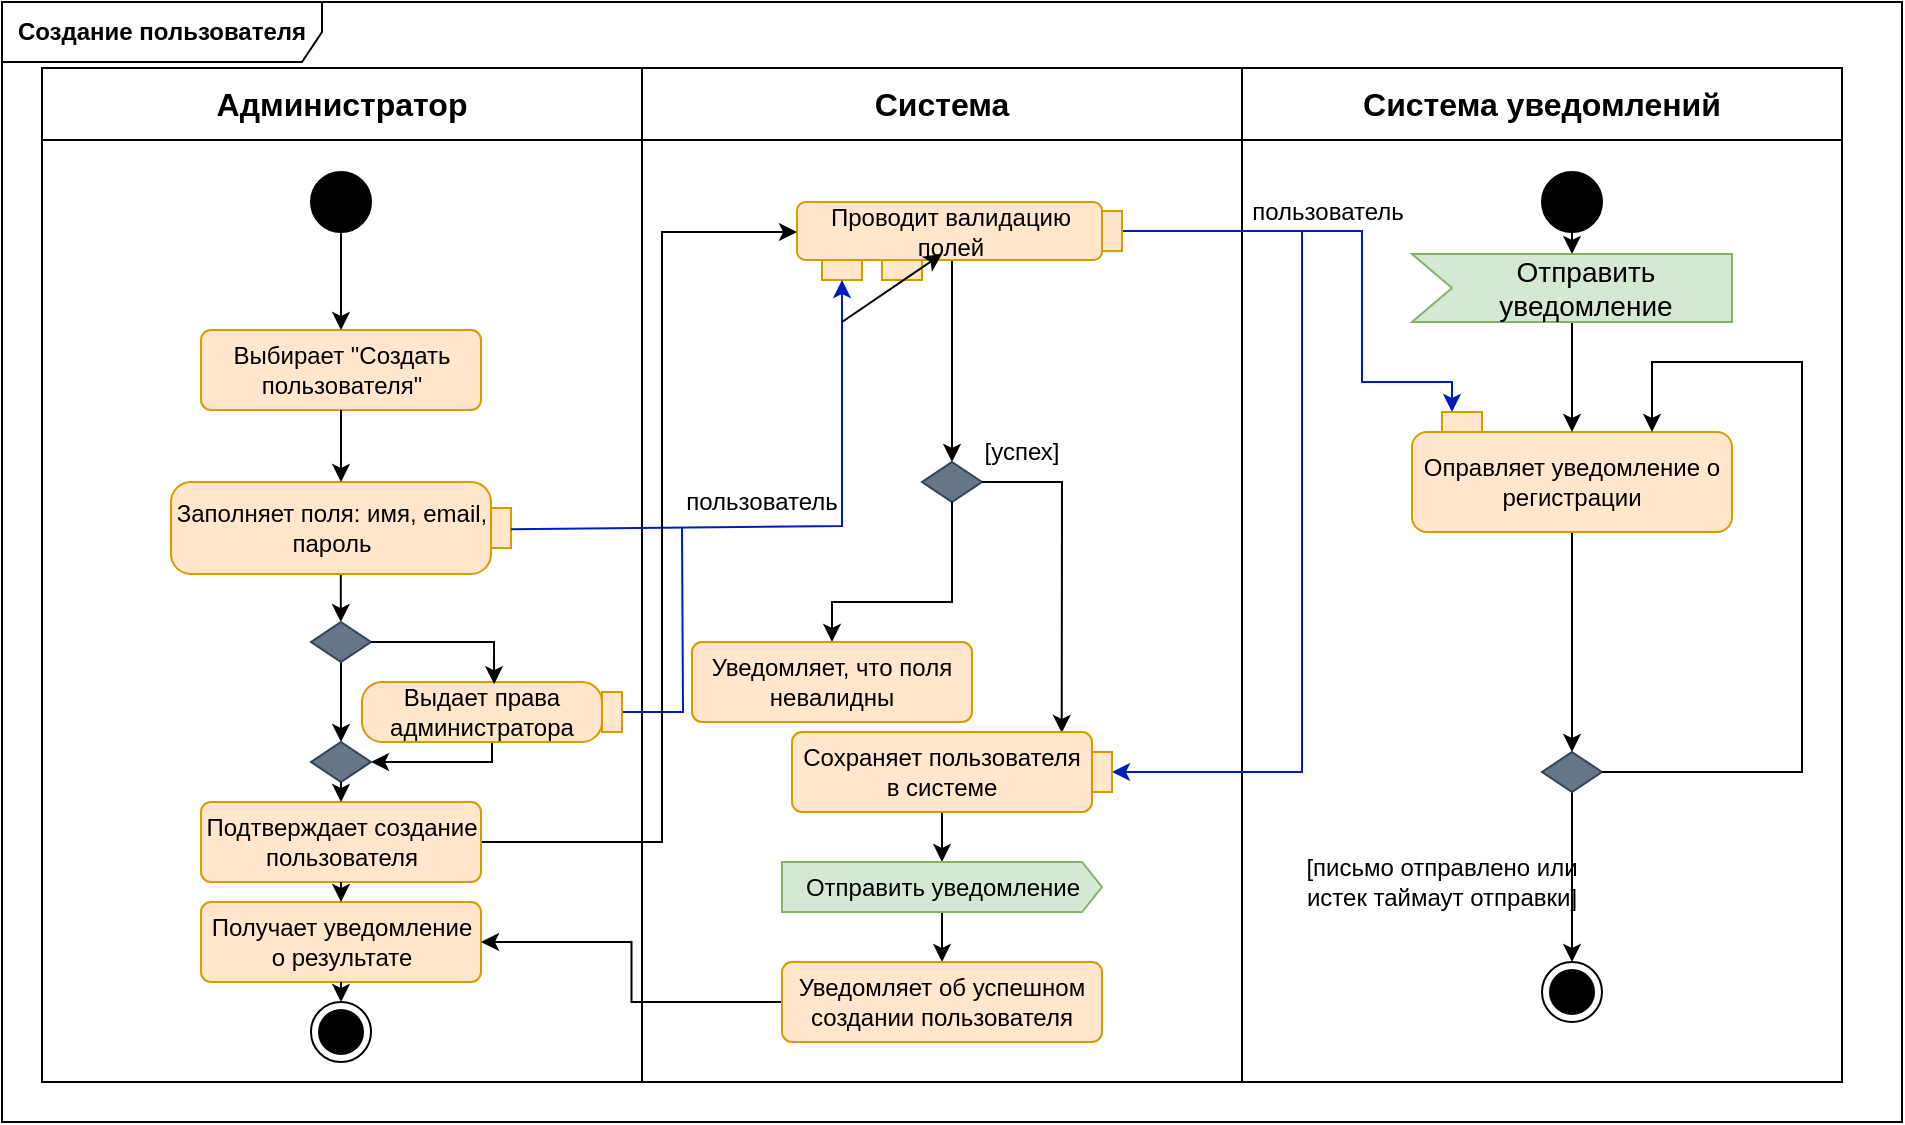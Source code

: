 <mxfile version="22.1.4" type="device">
  <diagram name="Страница — 1" id="sLGaKFePKuTKOYd_2u9Q">
    <mxGraphModel dx="1185" dy="632" grid="1" gridSize="10" guides="1" tooltips="1" connect="1" arrows="1" fold="1" page="1" pageScale="1" pageWidth="1169" pageHeight="827" math="0" shadow="0">
      <root>
        <mxCell id="0" />
        <mxCell id="1" parent="0" />
        <mxCell id="d_0-ybomqegLIX4zGUmX-1" value="&lt;b&gt;Создание пользователя&lt;br&gt;&lt;/b&gt;" style="shape=umlFrame;whiteSpace=wrap;html=1;pointerEvents=0;recursiveResize=0;container=1;collapsible=0;width=160;" parent="1" vertex="1">
          <mxGeometry x="80" y="210" width="950" height="560" as="geometry" />
        </mxCell>
        <mxCell id="d_0-ybomqegLIX4zGUmX-2" value="" style="shape=table;startSize=0;container=1;collapsible=0;childLayout=tableLayout;fontSize=16;" parent="d_0-ybomqegLIX4zGUmX-1" vertex="1">
          <mxGeometry x="20" y="33" width="900" height="507" as="geometry" />
        </mxCell>
        <mxCell id="d_0-ybomqegLIX4zGUmX-3" value="" style="shape=tableRow;horizontal=0;startSize=0;swimlaneHead=0;swimlaneBody=0;strokeColor=inherit;top=0;left=0;bottom=0;right=0;collapsible=0;dropTarget=0;fillColor=none;points=[[0,0.5],[1,0.5]];portConstraint=eastwest;fontSize=16;" parent="d_0-ybomqegLIX4zGUmX-2" vertex="1">
          <mxGeometry width="900" height="36" as="geometry" />
        </mxCell>
        <mxCell id="d_0-ybomqegLIX4zGUmX-4" value="&lt;b&gt;Администратор&lt;/b&gt;" style="shape=partialRectangle;html=1;whiteSpace=wrap;connectable=0;strokeColor=inherit;overflow=hidden;fillColor=none;top=0;left=0;bottom=0;right=0;pointerEvents=1;fontSize=16;" parent="d_0-ybomqegLIX4zGUmX-3" vertex="1">
          <mxGeometry width="300" height="36" as="geometry">
            <mxRectangle width="300" height="36" as="alternateBounds" />
          </mxGeometry>
        </mxCell>
        <mxCell id="d_0-ybomqegLIX4zGUmX-5" value="&lt;b&gt;Система&lt;/b&gt;" style="shape=partialRectangle;html=1;whiteSpace=wrap;connectable=0;strokeColor=inherit;overflow=hidden;fillColor=none;top=0;left=0;bottom=0;right=0;pointerEvents=1;fontSize=16;" parent="d_0-ybomqegLIX4zGUmX-3" vertex="1">
          <mxGeometry x="300" width="300" height="36" as="geometry">
            <mxRectangle width="300" height="36" as="alternateBounds" />
          </mxGeometry>
        </mxCell>
        <mxCell id="d_0-ybomqegLIX4zGUmX-6" value="&lt;b&gt;Система уведомлений&lt;/b&gt;" style="shape=partialRectangle;html=1;whiteSpace=wrap;connectable=0;strokeColor=inherit;overflow=hidden;fillColor=none;top=0;left=0;bottom=0;right=0;pointerEvents=1;fontSize=16;" parent="d_0-ybomqegLIX4zGUmX-3" vertex="1">
          <mxGeometry x="600" width="300" height="36" as="geometry">
            <mxRectangle width="300" height="36" as="alternateBounds" />
          </mxGeometry>
        </mxCell>
        <mxCell id="d_0-ybomqegLIX4zGUmX-7" value="" style="shape=tableRow;horizontal=0;startSize=0;swimlaneHead=0;swimlaneBody=0;strokeColor=inherit;top=0;left=0;bottom=0;right=0;collapsible=0;dropTarget=0;fillColor=none;points=[[0,0.5],[1,0.5]];portConstraint=eastwest;fontSize=16;" parent="d_0-ybomqegLIX4zGUmX-2" vertex="1">
          <mxGeometry y="36" width="900" height="471" as="geometry" />
        </mxCell>
        <mxCell id="d_0-ybomqegLIX4zGUmX-8" value="" style="shape=partialRectangle;html=1;whiteSpace=wrap;connectable=0;strokeColor=inherit;overflow=hidden;fillColor=none;top=0;left=0;bottom=0;right=0;pointerEvents=1;fontSize=16;" parent="d_0-ybomqegLIX4zGUmX-7" vertex="1">
          <mxGeometry width="300" height="471" as="geometry">
            <mxRectangle width="300" height="471" as="alternateBounds" />
          </mxGeometry>
        </mxCell>
        <mxCell id="d_0-ybomqegLIX4zGUmX-9" value="" style="shape=partialRectangle;html=1;whiteSpace=wrap;connectable=0;strokeColor=inherit;overflow=hidden;fillColor=none;top=0;left=0;bottom=0;right=0;pointerEvents=1;fontSize=16;" parent="d_0-ybomqegLIX4zGUmX-7" vertex="1">
          <mxGeometry x="300" width="300" height="471" as="geometry">
            <mxRectangle width="300" height="471" as="alternateBounds" />
          </mxGeometry>
        </mxCell>
        <mxCell id="d_0-ybomqegLIX4zGUmX-10" value="" style="shape=partialRectangle;html=1;whiteSpace=wrap;connectable=0;strokeColor=inherit;overflow=hidden;fillColor=none;top=0;left=0;bottom=0;right=0;pointerEvents=1;fontSize=16;" parent="d_0-ybomqegLIX4zGUmX-7" vertex="1">
          <mxGeometry x="600" width="300" height="471" as="geometry">
            <mxRectangle width="300" height="471" as="alternateBounds" />
          </mxGeometry>
        </mxCell>
        <mxCell id="d_0-ybomqegLIX4zGUmX-12" value="" style="ellipse;fillColor=strokeColor;html=1;" parent="d_0-ybomqegLIX4zGUmX-1" vertex="1">
          <mxGeometry x="154.5" y="85" width="30" height="30" as="geometry" />
        </mxCell>
        <mxCell id="d_0-ybomqegLIX4zGUmX-13" value="" style="ellipse;html=1;shape=endState;fillColor=strokeColor;" parent="d_0-ybomqegLIX4zGUmX-1" vertex="1">
          <mxGeometry x="154.5" y="500" width="30" height="30" as="geometry" />
        </mxCell>
        <mxCell id="d_0-ybomqegLIX4zGUmX-39" style="edgeStyle=orthogonalEdgeStyle;rounded=0;orthogonalLoop=1;jettySize=auto;html=1;" parent="d_0-ybomqegLIX4zGUmX-1" edge="1">
          <mxGeometry relative="1" as="geometry">
            <mxPoint x="169.4" y="284.17" as="sourcePoint" />
            <mxPoint x="169.4" y="310.003" as="targetPoint" />
            <Array as="points">
              <mxPoint x="169.4" y="289.67" />
              <mxPoint x="169.4" y="289.67" />
            </Array>
          </mxGeometry>
        </mxCell>
        <mxCell id="d_0-ybomqegLIX4zGUmX-16" value="Заполняет поля: имя, email, пароль" style="shape=mxgraph.uml25.action;html=1;align=center;verticalAlign=middle;absoluteArcSize=1;arcSize=10;dashed=0;spacingRight=10;whiteSpace=wrap;fillColor=#ffe6cc;strokeColor=#d79b00;" parent="d_0-ybomqegLIX4zGUmX-1" vertex="1">
          <mxGeometry x="84.5" y="240" width="170" height="46" as="geometry" />
        </mxCell>
        <mxCell id="ib98aIDuYdYDlpaKpi3l-13" style="edgeStyle=orthogonalEdgeStyle;rounded=0;orthogonalLoop=1;jettySize=auto;html=1;entryX=0.5;entryY=0;entryDx=0;entryDy=0;" parent="d_0-ybomqegLIX4zGUmX-1" source="d_0-ybomqegLIX4zGUmX-18" target="d_0-ybomqegLIX4zGUmX-27" edge="1">
          <mxGeometry relative="1" as="geometry">
            <Array as="points">
              <mxPoint x="475" y="210" />
              <mxPoint x="475" y="210" />
            </Array>
          </mxGeometry>
        </mxCell>
        <mxCell id="d_0-ybomqegLIX4zGUmX-18" value="Проводит валидацию полей " style="rounded=1;whiteSpace=wrap;html=1;fillColor=#ffe6cc;strokeColor=#d79b00;" parent="d_0-ybomqegLIX4zGUmX-1" vertex="1">
          <mxGeometry x="397.5" y="100" width="152.5" height="29" as="geometry" />
        </mxCell>
        <mxCell id="d_0-ybomqegLIX4zGUmX-19" value="" style="rounded=0;whiteSpace=wrap;html=1;fillColor=#ffe6cc;strokeColor=#d79b00;" parent="d_0-ybomqegLIX4zGUmX-1" vertex="1">
          <mxGeometry x="410" y="129" width="20" height="10" as="geometry" />
        </mxCell>
        <mxCell id="d_0-ybomqegLIX4zGUmX-20" value="" style="endArrow=classic;html=1;rounded=0;entryX=0.5;entryY=1;entryDx=0;entryDy=0;exitX=1;exitY=0.514;exitDx=0;exitDy=0;exitPerimeter=0;fillColor=#0050ef;strokeColor=#001DBC;" parent="d_0-ybomqegLIX4zGUmX-1" source="d_0-ybomqegLIX4zGUmX-16" target="d_0-ybomqegLIX4zGUmX-19" edge="1">
          <mxGeometry width="50" height="50" relative="1" as="geometry">
            <mxPoint x="440" y="390" as="sourcePoint" />
            <mxPoint x="490" y="340" as="targetPoint" />
            <Array as="points">
              <mxPoint x="420" y="262" />
            </Array>
          </mxGeometry>
        </mxCell>
        <mxCell id="ib98aIDuYdYDlpaKpi3l-22" style="edgeStyle=orthogonalEdgeStyle;rounded=0;orthogonalLoop=1;jettySize=auto;html=1;" parent="d_0-ybomqegLIX4zGUmX-1" target="d_0-ybomqegLIX4zGUmX-22" edge="1">
          <mxGeometry relative="1" as="geometry">
            <mxPoint x="470" y="400" as="sourcePoint" />
            <Array as="points">
              <mxPoint x="470" y="410" />
              <mxPoint x="470" y="410" />
            </Array>
          </mxGeometry>
        </mxCell>
        <mxCell id="5_E8nyB5CHULtm5SXHMz-12" style="edgeStyle=orthogonalEdgeStyle;rounded=0;orthogonalLoop=1;jettySize=auto;html=1;" edge="1" parent="d_0-ybomqegLIX4zGUmX-1" source="d_0-ybomqegLIX4zGUmX-22" target="5_E8nyB5CHULtm5SXHMz-11">
          <mxGeometry relative="1" as="geometry" />
        </mxCell>
        <mxCell id="d_0-ybomqegLIX4zGUmX-22" value="Отправить уведомление" style="html=1;shadow=0;dashed=0;align=center;verticalAlign=middle;shape=mxgraph.arrows2.arrow;dy=0;dx=10;notch=0;fillColor=#d5e8d4;strokeColor=#82b366;" parent="d_0-ybomqegLIX4zGUmX-1" vertex="1">
          <mxGeometry x="390" y="430" width="160" height="25" as="geometry" />
        </mxCell>
        <mxCell id="d_0-ybomqegLIX4zGUmX-27" value="" style="rhombus;whiteSpace=wrap;html=1;fillColor=#647687;fontColor=#ffffff;strokeColor=#314354;" parent="d_0-ybomqegLIX4zGUmX-1" vertex="1">
          <mxGeometry x="460" y="230" width="30" height="20" as="geometry" />
        </mxCell>
        <mxCell id="d_0-ybomqegLIX4zGUmX-28" style="edgeStyle=orthogonalEdgeStyle;rounded=0;orthogonalLoop=1;jettySize=auto;html=1;entryX=0.5;entryY=0;entryDx=0;entryDy=0;" parent="d_0-ybomqegLIX4zGUmX-1" source="d_0-ybomqegLIX4zGUmX-27" target="5_E8nyB5CHULtm5SXHMz-9" edge="1">
          <mxGeometry relative="1" as="geometry">
            <Array as="points">
              <mxPoint x="475" y="300" />
              <mxPoint x="415" y="300" />
            </Array>
            <mxPoint x="410" y="320" as="targetPoint" />
          </mxGeometry>
        </mxCell>
        <mxCell id="d_0-ybomqegLIX4zGUmX-29" style="edgeStyle=orthogonalEdgeStyle;rounded=0;orthogonalLoop=1;jettySize=auto;html=1;" parent="d_0-ybomqegLIX4zGUmX-1" source="d_0-ybomqegLIX4zGUmX-30" target="d_0-ybomqegLIX4zGUmX-33" edge="1">
          <mxGeometry relative="1" as="geometry" />
        </mxCell>
        <mxCell id="d_0-ybomqegLIX4zGUmX-30" value="Оправляет уведомление о регистрации" style="rounded=1;whiteSpace=wrap;html=1;fillColor=#ffe6cc;strokeColor=#d79b00;" parent="d_0-ybomqegLIX4zGUmX-1" vertex="1">
          <mxGeometry x="705" y="215" width="160" height="50" as="geometry" />
        </mxCell>
        <mxCell id="d_0-ybomqegLIX4zGUmX-31" value="" style="endArrow=classic;html=1;rounded=0;exitX=1;exitY=0.5;exitDx=0;exitDy=0;entryX=0.899;entryY=0.011;entryDx=0;entryDy=0;entryPerimeter=0;" parent="d_0-ybomqegLIX4zGUmX-1" source="d_0-ybomqegLIX4zGUmX-27" target="5_E8nyB5CHULtm5SXHMz-10" edge="1">
          <mxGeometry width="50" height="50" relative="1" as="geometry">
            <mxPoint x="560" y="260" as="sourcePoint" />
            <mxPoint x="530" y="360" as="targetPoint" />
            <Array as="points">
              <mxPoint x="530" y="240" />
            </Array>
          </mxGeometry>
        </mxCell>
        <mxCell id="d_0-ybomqegLIX4zGUmX-32" value="[успех]" style="text;html=1;strokeColor=none;fillColor=none;align=center;verticalAlign=middle;whiteSpace=wrap;rounded=0;" parent="d_0-ybomqegLIX4zGUmX-1" vertex="1">
          <mxGeometry x="480" y="210" width="60" height="30" as="geometry" />
        </mxCell>
        <mxCell id="ib98aIDuYdYDlpaKpi3l-29" style="edgeStyle=orthogonalEdgeStyle;rounded=0;orthogonalLoop=1;jettySize=auto;html=1;" parent="d_0-ybomqegLIX4zGUmX-1" source="d_0-ybomqegLIX4zGUmX-33" target="ib98aIDuYdYDlpaKpi3l-27" edge="1">
          <mxGeometry relative="1" as="geometry" />
        </mxCell>
        <mxCell id="d_0-ybomqegLIX4zGUmX-33" value="" style="rhombus;whiteSpace=wrap;html=1;fillColor=#647687;fontColor=#ffffff;strokeColor=#314354;" parent="d_0-ybomqegLIX4zGUmX-1" vertex="1">
          <mxGeometry x="770" y="375" width="30" height="20" as="geometry" />
        </mxCell>
        <mxCell id="d_0-ybomqegLIX4zGUmX-35" style="edgeStyle=orthogonalEdgeStyle;rounded=0;orthogonalLoop=1;jettySize=auto;html=1;entryX=0.75;entryY=0;entryDx=0;entryDy=0;" parent="d_0-ybomqegLIX4zGUmX-1" source="d_0-ybomqegLIX4zGUmX-33" target="d_0-ybomqegLIX4zGUmX-30" edge="1">
          <mxGeometry relative="1" as="geometry">
            <Array as="points">
              <mxPoint x="900" y="385" />
              <mxPoint x="900" y="180" />
              <mxPoint x="825" y="180" />
            </Array>
          </mxGeometry>
        </mxCell>
        <mxCell id="d_0-ybomqegLIX4zGUmX-36" value="[письмо отправлено или истек таймаут отправки]" style="text;html=1;strokeColor=none;fillColor=none;align=center;verticalAlign=middle;whiteSpace=wrap;rounded=0;" parent="d_0-ybomqegLIX4zGUmX-1" vertex="1">
          <mxGeometry x="650" y="425" width="140" height="30" as="geometry" />
        </mxCell>
        <mxCell id="d_0-ybomqegLIX4zGUmX-57" style="edgeStyle=orthogonalEdgeStyle;rounded=0;orthogonalLoop=1;jettySize=auto;html=1;" parent="d_0-ybomqegLIX4zGUmX-1" source="d_0-ybomqegLIX4zGUmX-38" target="d_0-ybomqegLIX4zGUmX-54" edge="1">
          <mxGeometry relative="1" as="geometry" />
        </mxCell>
        <mxCell id="d_0-ybomqegLIX4zGUmX-38" value="" style="rhombus;whiteSpace=wrap;html=1;fillColor=#647687;fontColor=#ffffff;strokeColor=#314354;" parent="d_0-ybomqegLIX4zGUmX-1" vertex="1">
          <mxGeometry x="154.5" y="310" width="30" height="20" as="geometry" />
        </mxCell>
        <mxCell id="d_0-ybomqegLIX4zGUmX-59" style="edgeStyle=orthogonalEdgeStyle;rounded=0;orthogonalLoop=1;jettySize=auto;html=1;entryX=1;entryY=0.5;entryDx=0;entryDy=0;" parent="d_0-ybomqegLIX4zGUmX-1" source="d_0-ybomqegLIX4zGUmX-37" target="d_0-ybomqegLIX4zGUmX-54" edge="1">
          <mxGeometry relative="1" as="geometry">
            <Array as="points">
              <mxPoint x="245" y="380" />
            </Array>
          </mxGeometry>
        </mxCell>
        <mxCell id="5_E8nyB5CHULtm5SXHMz-18" style="edgeStyle=orthogonalEdgeStyle;rounded=0;orthogonalLoop=1;jettySize=auto;html=1;endArrow=none;endFill=0;fillColor=#0050ef;strokeColor=#001DBC;" edge="1" parent="d_0-ybomqegLIX4zGUmX-1" source="d_0-ybomqegLIX4zGUmX-37">
          <mxGeometry relative="1" as="geometry">
            <mxPoint x="340" y="263" as="targetPoint" />
          </mxGeometry>
        </mxCell>
        <mxCell id="d_0-ybomqegLIX4zGUmX-37" value="Выдает права администратора" style="shape=mxgraph.uml25.action;html=1;align=center;verticalAlign=middle;absoluteArcSize=1;arcSize=10;dashed=0;spacingRight=10;whiteSpace=wrap;fillColor=#ffe6cc;strokeColor=#d79b00;" parent="d_0-ybomqegLIX4zGUmX-1" vertex="1">
          <mxGeometry x="180" y="340" width="130" height="30" as="geometry" />
        </mxCell>
        <mxCell id="d_0-ybomqegLIX4zGUmX-49" style="edgeStyle=orthogonalEdgeStyle;rounded=0;orthogonalLoop=1;jettySize=auto;html=1;entryX=0.508;entryY=0.036;entryDx=0;entryDy=0;entryPerimeter=0;" parent="d_0-ybomqegLIX4zGUmX-1" source="d_0-ybomqegLIX4zGUmX-38" target="d_0-ybomqegLIX4zGUmX-37" edge="1">
          <mxGeometry relative="1" as="geometry">
            <Array as="points">
              <mxPoint x="246" y="320" />
            </Array>
          </mxGeometry>
        </mxCell>
        <mxCell id="d_0-ybomqegLIX4zGUmX-51" value="" style="rounded=0;whiteSpace=wrap;html=1;fillColor=#ffe6cc;strokeColor=#d79b00;rotation=0;" parent="d_0-ybomqegLIX4zGUmX-1" vertex="1">
          <mxGeometry x="440" y="129" width="20" height="10" as="geometry" />
        </mxCell>
        <mxCell id="d_0-ybomqegLIX4zGUmX-54" value="" style="rhombus;whiteSpace=wrap;html=1;fillColor=#647687;fontColor=#ffffff;strokeColor=#314354;" parent="d_0-ybomqegLIX4zGUmX-1" vertex="1">
          <mxGeometry x="154.5" y="370" width="30" height="20" as="geometry" />
        </mxCell>
        <mxCell id="d_0-ybomqegLIX4zGUmX-64" value="пользователь" style="text;html=1;strokeColor=none;fillColor=none;align=center;verticalAlign=middle;whiteSpace=wrap;rounded=0;" parent="d_0-ybomqegLIX4zGUmX-1" vertex="1">
          <mxGeometry x="350" y="235" width="60" height="30" as="geometry" />
        </mxCell>
        <mxCell id="d_0-ybomqegLIX4zGUmX-68" style="edgeStyle=orthogonalEdgeStyle;rounded=0;orthogonalLoop=1;jettySize=auto;html=1;entryX=0.25;entryY=0;entryDx=0;entryDy=0;fillColor=#0050ef;strokeColor=#001DBC;" parent="d_0-ybomqegLIX4zGUmX-1" source="d_0-ybomqegLIX4zGUmX-66" target="d_0-ybomqegLIX4zGUmX-67" edge="1">
          <mxGeometry relative="1" as="geometry">
            <Array as="points">
              <mxPoint x="680" y="115" />
              <mxPoint x="680" y="190" />
              <mxPoint x="725" y="190" />
            </Array>
          </mxGeometry>
        </mxCell>
        <mxCell id="5_E8nyB5CHULtm5SXHMz-15" style="edgeStyle=orthogonalEdgeStyle;rounded=0;orthogonalLoop=1;jettySize=auto;html=1;entryX=0.5;entryY=1;entryDx=0;entryDy=0;fillColor=#0050ef;strokeColor=#001DBC;" edge="1" parent="d_0-ybomqegLIX4zGUmX-1" source="d_0-ybomqegLIX4zGUmX-66" target="5_E8nyB5CHULtm5SXHMz-14">
          <mxGeometry relative="1" as="geometry">
            <Array as="points">
              <mxPoint x="650" y="114" />
              <mxPoint x="650" y="385" />
            </Array>
          </mxGeometry>
        </mxCell>
        <mxCell id="d_0-ybomqegLIX4zGUmX-66" value="" style="rounded=0;whiteSpace=wrap;html=1;fillColor=#ffe6cc;strokeColor=#d79b00;rotation=-90;" parent="d_0-ybomqegLIX4zGUmX-1" vertex="1">
          <mxGeometry x="545" y="109.5" width="20" height="10" as="geometry" />
        </mxCell>
        <mxCell id="d_0-ybomqegLIX4zGUmX-67" value="" style="rounded=0;whiteSpace=wrap;html=1;fillColor=#ffe6cc;strokeColor=#d79b00;" parent="d_0-ybomqegLIX4zGUmX-1" vertex="1">
          <mxGeometry x="720" y="205" width="20" height="10" as="geometry" />
        </mxCell>
        <mxCell id="d_0-ybomqegLIX4zGUmX-69" value="пользователь" style="text;html=1;strokeColor=none;fillColor=none;align=center;verticalAlign=middle;whiteSpace=wrap;rounded=0;" parent="d_0-ybomqegLIX4zGUmX-1" vertex="1">
          <mxGeometry x="633" y="89.5" width="60" height="30" as="geometry" />
        </mxCell>
        <mxCell id="d_0-ybomqegLIX4zGUmX-70" value="Выбирает &quot;Создать пользователя&quot;" style="html=1;align=center;verticalAlign=middle;rounded=1;absoluteArcSize=1;arcSize=10;dashed=0;whiteSpace=wrap;fillColor=#ffe6cc;strokeColor=#d79b00;" parent="d_0-ybomqegLIX4zGUmX-1" vertex="1">
          <mxGeometry x="99.5" y="164" width="140" height="40" as="geometry" />
        </mxCell>
        <mxCell id="ib98aIDuYdYDlpaKpi3l-11" value="" style="endArrow=classic;html=1;rounded=0;exitX=0.5;exitY=1;exitDx=0;exitDy=0;" parent="d_0-ybomqegLIX4zGUmX-1" source="d_0-ybomqegLIX4zGUmX-70" target="d_0-ybomqegLIX4zGUmX-16" edge="1">
          <mxGeometry width="50" height="50" relative="1" as="geometry">
            <mxPoint x="130" y="310" as="sourcePoint" />
            <mxPoint x="180" y="260" as="targetPoint" />
          </mxGeometry>
        </mxCell>
        <mxCell id="ib98aIDuYdYDlpaKpi3l-12" value="" style="endArrow=classic;html=1;rounded=0;exitX=0.5;exitY=1;exitDx=0;exitDy=0;entryX=0.5;entryY=0;entryDx=0;entryDy=0;" parent="d_0-ybomqegLIX4zGUmX-1" source="d_0-ybomqegLIX4zGUmX-12" target="d_0-ybomqegLIX4zGUmX-70" edge="1">
          <mxGeometry width="50" height="50" relative="1" as="geometry">
            <mxPoint x="130" y="310" as="sourcePoint" />
            <mxPoint x="180" y="260" as="targetPoint" />
          </mxGeometry>
        </mxCell>
        <mxCell id="ib98aIDuYdYDlpaKpi3l-19" value="" style="endArrow=classic;html=1;rounded=0;exitX=0.5;exitY=1;exitDx=0;exitDy=0;entryX=0;entryY=0;entryDx=75;entryDy=0;entryPerimeter=0;" parent="d_0-ybomqegLIX4zGUmX-1" source="ib98aIDuYdYDlpaKpi3l-14" edge="1">
          <mxGeometry width="50" height="50" relative="1" as="geometry">
            <mxPoint x="420" y="160" as="sourcePoint" />
            <mxPoint x="470" y="126" as="targetPoint" />
          </mxGeometry>
        </mxCell>
        <mxCell id="ib98aIDuYdYDlpaKpi3l-24" value="" style="ellipse;fillColor=strokeColor;html=1;" parent="d_0-ybomqegLIX4zGUmX-1" vertex="1">
          <mxGeometry x="770" y="85" width="30" height="30" as="geometry" />
        </mxCell>
        <mxCell id="ib98aIDuYdYDlpaKpi3l-32" style="edgeStyle=orthogonalEdgeStyle;rounded=0;orthogonalLoop=1;jettySize=auto;html=1;entryX=0.5;entryY=0;entryDx=0;entryDy=0;" parent="d_0-ybomqegLIX4zGUmX-1" source="ib98aIDuYdYDlpaKpi3l-25" target="d_0-ybomqegLIX4zGUmX-30" edge="1">
          <mxGeometry relative="1" as="geometry" />
        </mxCell>
        <mxCell id="ib98aIDuYdYDlpaKpi3l-25" value="Отправить уведомление" style="html=1;shape=mxgraph.infographic.ribbonSimple;notch1=20;notch2=0;align=center;verticalAlign=middle;fontSize=14;fontStyle=0;fillColor=#d5e8d4;flipH=0;spacingRight=0;spacingLeft=14;whiteSpace=wrap;strokeColor=#82b366;" parent="d_0-ybomqegLIX4zGUmX-1" vertex="1">
          <mxGeometry x="705" y="126" width="160" height="34" as="geometry" />
        </mxCell>
        <mxCell id="ib98aIDuYdYDlpaKpi3l-27" value="" style="ellipse;html=1;shape=endState;fillColor=strokeColor;" parent="d_0-ybomqegLIX4zGUmX-1" vertex="1">
          <mxGeometry x="770" y="480" width="30" height="30" as="geometry" />
        </mxCell>
        <mxCell id="ib98aIDuYdYDlpaKpi3l-31" value="" style="endArrow=classic;html=1;rounded=0;exitX=0.5;exitY=1;exitDx=0;exitDy=0;entryX=0;entryY=0;entryDx=80;entryDy=0;entryPerimeter=0;" parent="d_0-ybomqegLIX4zGUmX-1" source="ib98aIDuYdYDlpaKpi3l-24" target="ib98aIDuYdYDlpaKpi3l-25" edge="1">
          <mxGeometry width="50" height="50" relative="1" as="geometry">
            <mxPoint x="700" y="210" as="sourcePoint" />
            <mxPoint x="750" y="160" as="targetPoint" />
          </mxGeometry>
        </mxCell>
        <mxCell id="5_E8nyB5CHULtm5SXHMz-7" style="edgeStyle=orthogonalEdgeStyle;rounded=0;orthogonalLoop=1;jettySize=auto;html=1;entryX=0;entryY=0.5;entryDx=0;entryDy=0;" edge="1" parent="d_0-ybomqegLIX4zGUmX-1" source="5_E8nyB5CHULtm5SXHMz-1" target="d_0-ybomqegLIX4zGUmX-18">
          <mxGeometry relative="1" as="geometry">
            <Array as="points">
              <mxPoint x="330" y="420" />
              <mxPoint x="330" y="115" />
              <mxPoint x="398" y="115" />
            </Array>
          </mxGeometry>
        </mxCell>
        <mxCell id="5_E8nyB5CHULtm5SXHMz-1" value="Подтверждает создание пользователя" style="html=1;align=center;verticalAlign=middle;rounded=1;absoluteArcSize=1;arcSize=10;dashed=0;whiteSpace=wrap;fillColor=#ffe6cc;strokeColor=#d79b00;" vertex="1" parent="d_0-ybomqegLIX4zGUmX-1">
          <mxGeometry x="99.5" y="400" width="140" height="40" as="geometry" />
        </mxCell>
        <mxCell id="5_E8nyB5CHULtm5SXHMz-2" value="Получает уведомление о результате" style="html=1;align=center;verticalAlign=middle;rounded=1;absoluteArcSize=1;arcSize=10;dashed=0;whiteSpace=wrap;fillColor=#ffe6cc;strokeColor=#d79b00;" vertex="1" parent="d_0-ybomqegLIX4zGUmX-1">
          <mxGeometry x="99.5" y="450" width="140" height="40" as="geometry" />
        </mxCell>
        <mxCell id="5_E8nyB5CHULtm5SXHMz-4" value="" style="endArrow=classic;html=1;rounded=0;exitX=0.5;exitY=1;exitDx=0;exitDy=0;entryX=0.5;entryY=0;entryDx=0;entryDy=0;" edge="1" parent="d_0-ybomqegLIX4zGUmX-1" source="d_0-ybomqegLIX4zGUmX-54" target="5_E8nyB5CHULtm5SXHMz-1">
          <mxGeometry width="50" height="50" relative="1" as="geometry">
            <mxPoint x="190" y="430" as="sourcePoint" />
            <mxPoint x="240" y="380" as="targetPoint" />
          </mxGeometry>
        </mxCell>
        <mxCell id="5_E8nyB5CHULtm5SXHMz-5" value="" style="endArrow=classic;html=1;rounded=0;exitX=0.5;exitY=1;exitDx=0;exitDy=0;entryX=0.5;entryY=0;entryDx=0;entryDy=0;" edge="1" parent="d_0-ybomqegLIX4zGUmX-1" source="5_E8nyB5CHULtm5SXHMz-1" target="5_E8nyB5CHULtm5SXHMz-2">
          <mxGeometry width="50" height="50" relative="1" as="geometry">
            <mxPoint x="150" y="470" as="sourcePoint" />
            <mxPoint x="200" y="420" as="targetPoint" />
          </mxGeometry>
        </mxCell>
        <mxCell id="5_E8nyB5CHULtm5SXHMz-6" value="" style="endArrow=classic;html=1;rounded=0;exitX=0.5;exitY=1;exitDx=0;exitDy=0;entryX=0.5;entryY=0;entryDx=0;entryDy=0;" edge="1" parent="d_0-ybomqegLIX4zGUmX-1" source="5_E8nyB5CHULtm5SXHMz-2" target="d_0-ybomqegLIX4zGUmX-13">
          <mxGeometry width="50" height="50" relative="1" as="geometry">
            <mxPoint x="160" y="470" as="sourcePoint" />
            <mxPoint x="210" y="420" as="targetPoint" />
          </mxGeometry>
        </mxCell>
        <mxCell id="5_E8nyB5CHULtm5SXHMz-9" value="Уведомляет, что поля невалидны" style="html=1;align=center;verticalAlign=middle;rounded=1;absoluteArcSize=1;arcSize=10;dashed=0;whiteSpace=wrap;fillColor=#ffe6cc;strokeColor=#d79b00;" vertex="1" parent="d_0-ybomqegLIX4zGUmX-1">
          <mxGeometry x="345" y="320" width="140" height="40" as="geometry" />
        </mxCell>
        <mxCell id="5_E8nyB5CHULtm5SXHMz-10" value="Сохраняет пользователя в системе" style="html=1;align=center;verticalAlign=middle;rounded=1;absoluteArcSize=1;arcSize=10;dashed=0;whiteSpace=wrap;fillColor=#ffe6cc;strokeColor=#d79b00;" vertex="1" parent="d_0-ybomqegLIX4zGUmX-1">
          <mxGeometry x="395" y="365" width="150" height="40" as="geometry" />
        </mxCell>
        <mxCell id="5_E8nyB5CHULtm5SXHMz-13" style="edgeStyle=orthogonalEdgeStyle;rounded=0;orthogonalLoop=1;jettySize=auto;html=1;entryX=1;entryY=0.5;entryDx=0;entryDy=0;" edge="1" parent="d_0-ybomqegLIX4zGUmX-1" source="5_E8nyB5CHULtm5SXHMz-11" target="5_E8nyB5CHULtm5SXHMz-2">
          <mxGeometry relative="1" as="geometry" />
        </mxCell>
        <mxCell id="5_E8nyB5CHULtm5SXHMz-11" value="Уведомляет об успешном создании пользователя" style="html=1;align=center;verticalAlign=middle;rounded=1;absoluteArcSize=1;arcSize=10;dashed=0;whiteSpace=wrap;fillColor=#ffe6cc;strokeColor=#d79b00;" vertex="1" parent="d_0-ybomqegLIX4zGUmX-1">
          <mxGeometry x="390" y="480" width="160" height="40" as="geometry" />
        </mxCell>
        <mxCell id="5_E8nyB5CHULtm5SXHMz-14" value="" style="rounded=0;whiteSpace=wrap;html=1;fillColor=#ffe6cc;strokeColor=#d79b00;rotation=-90;" vertex="1" parent="d_0-ybomqegLIX4zGUmX-1">
          <mxGeometry x="540" y="380" width="20" height="10" as="geometry" />
        </mxCell>
      </root>
    </mxGraphModel>
  </diagram>
</mxfile>
